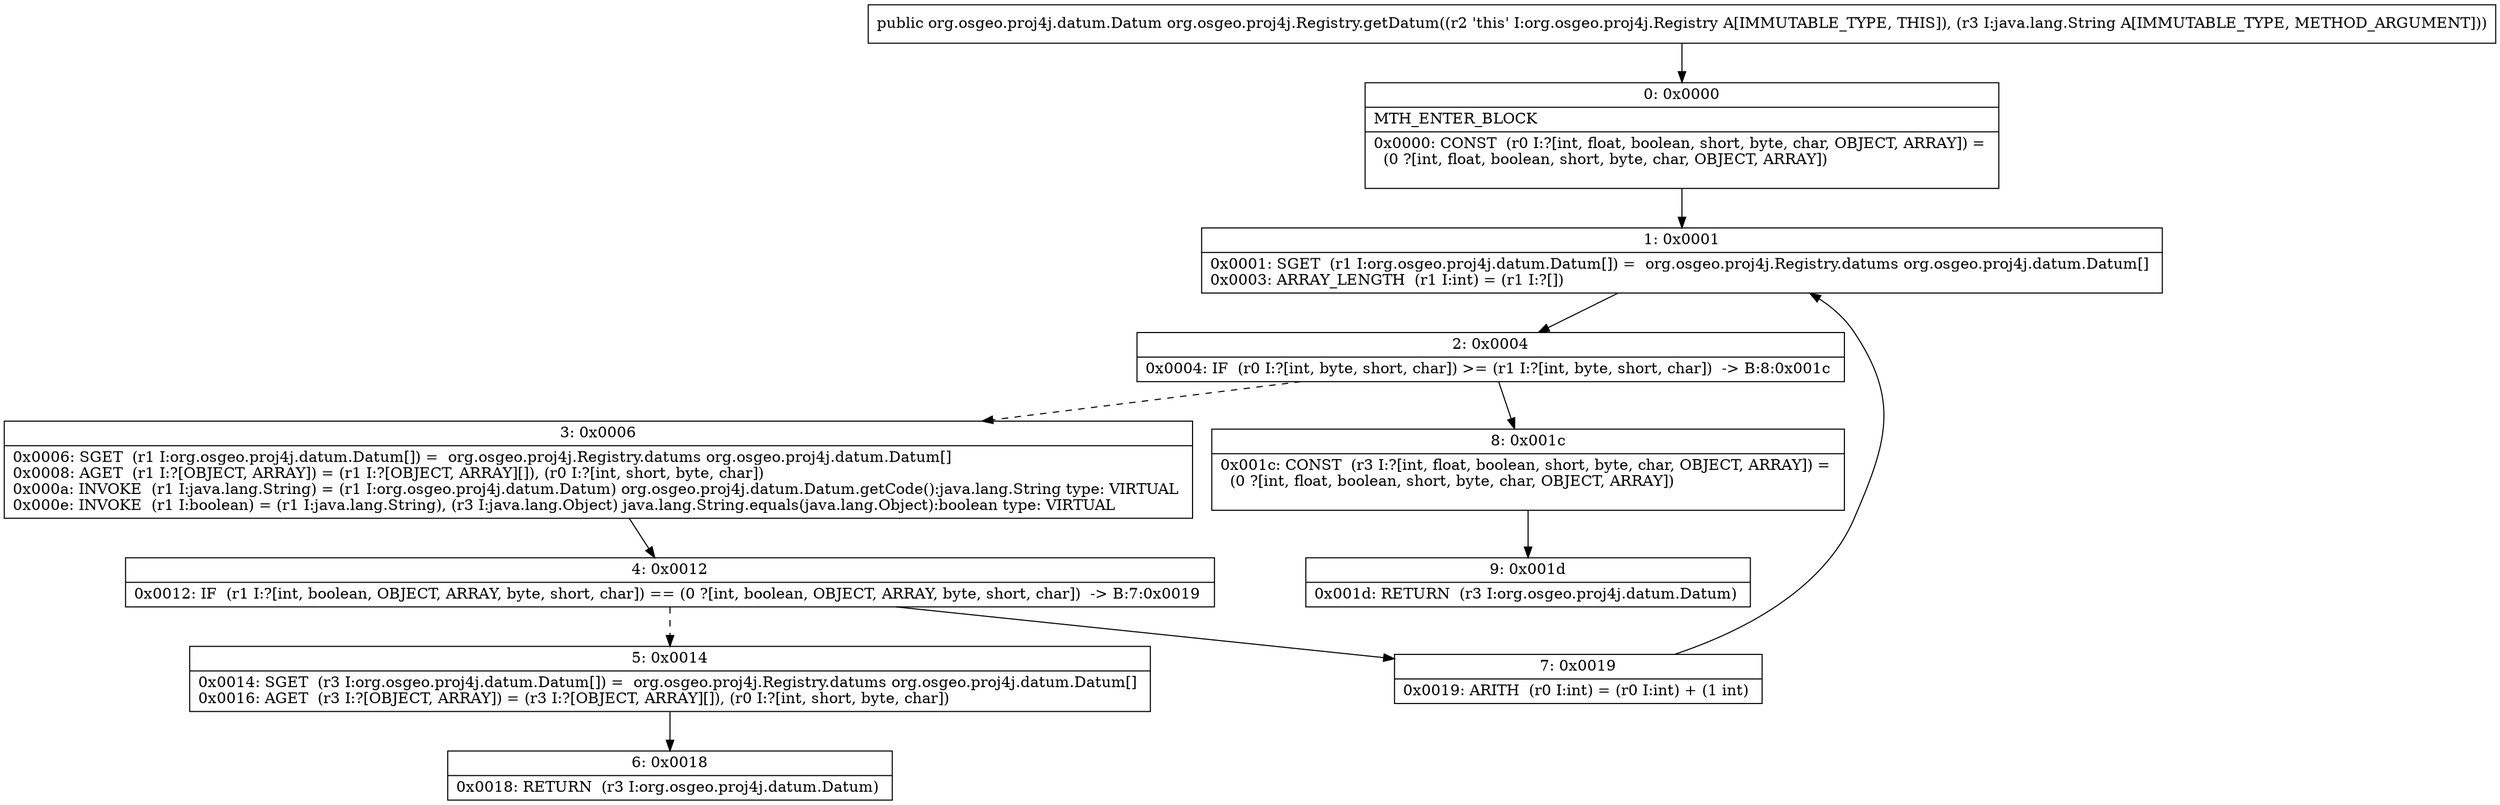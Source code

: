 digraph "CFG fororg.osgeo.proj4j.Registry.getDatum(Ljava\/lang\/String;)Lorg\/osgeo\/proj4j\/datum\/Datum;" {
Node_0 [shape=record,label="{0\:\ 0x0000|MTH_ENTER_BLOCK\l|0x0000: CONST  (r0 I:?[int, float, boolean, short, byte, char, OBJECT, ARRAY]) = \l  (0 ?[int, float, boolean, short, byte, char, OBJECT, ARRAY])\l \l}"];
Node_1 [shape=record,label="{1\:\ 0x0001|0x0001: SGET  (r1 I:org.osgeo.proj4j.datum.Datum[]) =  org.osgeo.proj4j.Registry.datums org.osgeo.proj4j.datum.Datum[] \l0x0003: ARRAY_LENGTH  (r1 I:int) = (r1 I:?[]) \l}"];
Node_2 [shape=record,label="{2\:\ 0x0004|0x0004: IF  (r0 I:?[int, byte, short, char]) \>= (r1 I:?[int, byte, short, char])  \-\> B:8:0x001c \l}"];
Node_3 [shape=record,label="{3\:\ 0x0006|0x0006: SGET  (r1 I:org.osgeo.proj4j.datum.Datum[]) =  org.osgeo.proj4j.Registry.datums org.osgeo.proj4j.datum.Datum[] \l0x0008: AGET  (r1 I:?[OBJECT, ARRAY]) = (r1 I:?[OBJECT, ARRAY][]), (r0 I:?[int, short, byte, char]) \l0x000a: INVOKE  (r1 I:java.lang.String) = (r1 I:org.osgeo.proj4j.datum.Datum) org.osgeo.proj4j.datum.Datum.getCode():java.lang.String type: VIRTUAL \l0x000e: INVOKE  (r1 I:boolean) = (r1 I:java.lang.String), (r3 I:java.lang.Object) java.lang.String.equals(java.lang.Object):boolean type: VIRTUAL \l}"];
Node_4 [shape=record,label="{4\:\ 0x0012|0x0012: IF  (r1 I:?[int, boolean, OBJECT, ARRAY, byte, short, char]) == (0 ?[int, boolean, OBJECT, ARRAY, byte, short, char])  \-\> B:7:0x0019 \l}"];
Node_5 [shape=record,label="{5\:\ 0x0014|0x0014: SGET  (r3 I:org.osgeo.proj4j.datum.Datum[]) =  org.osgeo.proj4j.Registry.datums org.osgeo.proj4j.datum.Datum[] \l0x0016: AGET  (r3 I:?[OBJECT, ARRAY]) = (r3 I:?[OBJECT, ARRAY][]), (r0 I:?[int, short, byte, char]) \l}"];
Node_6 [shape=record,label="{6\:\ 0x0018|0x0018: RETURN  (r3 I:org.osgeo.proj4j.datum.Datum) \l}"];
Node_7 [shape=record,label="{7\:\ 0x0019|0x0019: ARITH  (r0 I:int) = (r0 I:int) + (1 int) \l}"];
Node_8 [shape=record,label="{8\:\ 0x001c|0x001c: CONST  (r3 I:?[int, float, boolean, short, byte, char, OBJECT, ARRAY]) = \l  (0 ?[int, float, boolean, short, byte, char, OBJECT, ARRAY])\l \l}"];
Node_9 [shape=record,label="{9\:\ 0x001d|0x001d: RETURN  (r3 I:org.osgeo.proj4j.datum.Datum) \l}"];
MethodNode[shape=record,label="{public org.osgeo.proj4j.datum.Datum org.osgeo.proj4j.Registry.getDatum((r2 'this' I:org.osgeo.proj4j.Registry A[IMMUTABLE_TYPE, THIS]), (r3 I:java.lang.String A[IMMUTABLE_TYPE, METHOD_ARGUMENT])) }"];
MethodNode -> Node_0;
Node_0 -> Node_1;
Node_1 -> Node_2;
Node_2 -> Node_3[style=dashed];
Node_2 -> Node_8;
Node_3 -> Node_4;
Node_4 -> Node_5[style=dashed];
Node_4 -> Node_7;
Node_5 -> Node_6;
Node_7 -> Node_1;
Node_8 -> Node_9;
}

